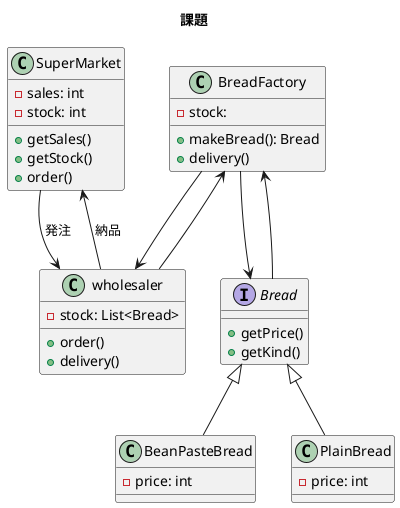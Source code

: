 
PlantUML用のドキュメント

@startuml

title 課題

class SuperMarket {
	-sales: int
	-stock: int
	+getSales()
	+getStock()
	+order()
}

class wholesaler{
	-stock: List<Bread>
	+order()
	+delivery()
}

class BreadFactory {
	-stock: 
	+makeBread(): Bread
	+delivery()
}

interface Bread {
 +getPrice()
 +getKind()
}

class BeanPasteBread {
	-price: int
}

class PlainBread{
	-price: int
}

SuperMarket --> wholesaler : 発注
SuperMarket <-- wholesaler : 納品

Bread <|-- BeanPasteBread
Bread <|-- PlainBread

BreadFactory --> Bread
BreadFactory <-- Bread

BreadFactory --> wholesaler
BreadFactory <-- wholesaler

@enduml
